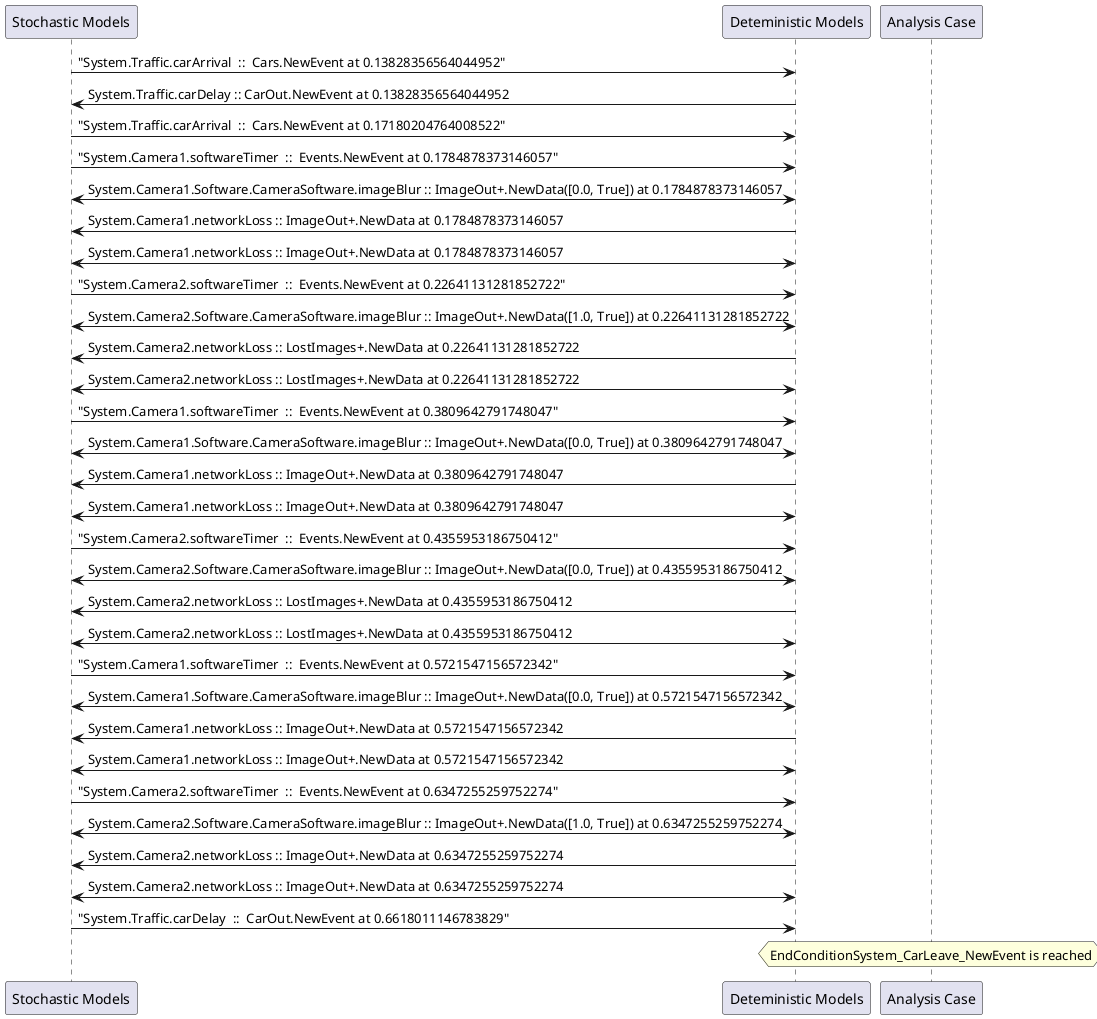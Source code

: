 
	@startuml
	participant "Stochastic Models" as stochmodel
	participant "Deteministic Models" as detmodel
	participant "Analysis Case" as analysis
	{10404_stop} stochmodel -> detmodel : "System.Traffic.carArrival  ::  Cars.NewEvent at 0.13828356564044952"
{10413_start} detmodel -> stochmodel : System.Traffic.carDelay :: CarOut.NewEvent at 0.13828356564044952
{10405_stop} stochmodel -> detmodel : "System.Traffic.carArrival  ::  Cars.NewEvent at 0.17180204764008522"
{10372_stop} stochmodel -> detmodel : "System.Camera1.softwareTimer  ::  Events.NewEvent at 0.1784878373146057"
detmodel <-> stochmodel : System.Camera1.Software.CameraSoftware.imageBlur :: ImageOut+.NewData([0.0, True]) at 0.1784878373146057
detmodel -> stochmodel : System.Camera1.networkLoss :: ImageOut+.NewData at 0.1784878373146057
detmodel <-> stochmodel : System.Camera1.networkLoss :: ImageOut+.NewData at 0.1784878373146057
{10388_stop} stochmodel -> detmodel : "System.Camera2.softwareTimer  ::  Events.NewEvent at 0.22641131281852722"
detmodel <-> stochmodel : System.Camera2.Software.CameraSoftware.imageBlur :: ImageOut+.NewData([1.0, True]) at 0.22641131281852722
detmodel -> stochmodel : System.Camera2.networkLoss :: LostImages+.NewData at 0.22641131281852722
detmodel <-> stochmodel : System.Camera2.networkLoss :: LostImages+.NewData at 0.22641131281852722
{10373_stop} stochmodel -> detmodel : "System.Camera1.softwareTimer  ::  Events.NewEvent at 0.3809642791748047"
detmodel <-> stochmodel : System.Camera1.Software.CameraSoftware.imageBlur :: ImageOut+.NewData([0.0, True]) at 0.3809642791748047
detmodel -> stochmodel : System.Camera1.networkLoss :: ImageOut+.NewData at 0.3809642791748047
detmodel <-> stochmodel : System.Camera1.networkLoss :: ImageOut+.NewData at 0.3809642791748047
{10389_stop} stochmodel -> detmodel : "System.Camera2.softwareTimer  ::  Events.NewEvent at 0.4355953186750412"
detmodel <-> stochmodel : System.Camera2.Software.CameraSoftware.imageBlur :: ImageOut+.NewData([0.0, True]) at 0.4355953186750412
detmodel -> stochmodel : System.Camera2.networkLoss :: LostImages+.NewData at 0.4355953186750412
detmodel <-> stochmodel : System.Camera2.networkLoss :: LostImages+.NewData at 0.4355953186750412
{10374_stop} stochmodel -> detmodel : "System.Camera1.softwareTimer  ::  Events.NewEvent at 0.5721547156572342"
detmodel <-> stochmodel : System.Camera1.Software.CameraSoftware.imageBlur :: ImageOut+.NewData([0.0, True]) at 0.5721547156572342
detmodel -> stochmodel : System.Camera1.networkLoss :: ImageOut+.NewData at 0.5721547156572342
detmodel <-> stochmodel : System.Camera1.networkLoss :: ImageOut+.NewData at 0.5721547156572342
{10390_stop} stochmodel -> detmodel : "System.Camera2.softwareTimer  ::  Events.NewEvent at 0.6347255259752274"
detmodel <-> stochmodel : System.Camera2.Software.CameraSoftware.imageBlur :: ImageOut+.NewData([1.0, True]) at 0.6347255259752274
detmodel -> stochmodel : System.Camera2.networkLoss :: ImageOut+.NewData at 0.6347255259752274
detmodel <-> stochmodel : System.Camera2.networkLoss :: ImageOut+.NewData at 0.6347255259752274
{10413_stop} stochmodel -> detmodel : "System.Traffic.carDelay  ::  CarOut.NewEvent at 0.6618011146783829"
{10413_start} <-> {10413_stop} : delay
hnote over analysis 
EndConditionSystem_CarLeave_NewEvent is reached
endnote
@enduml